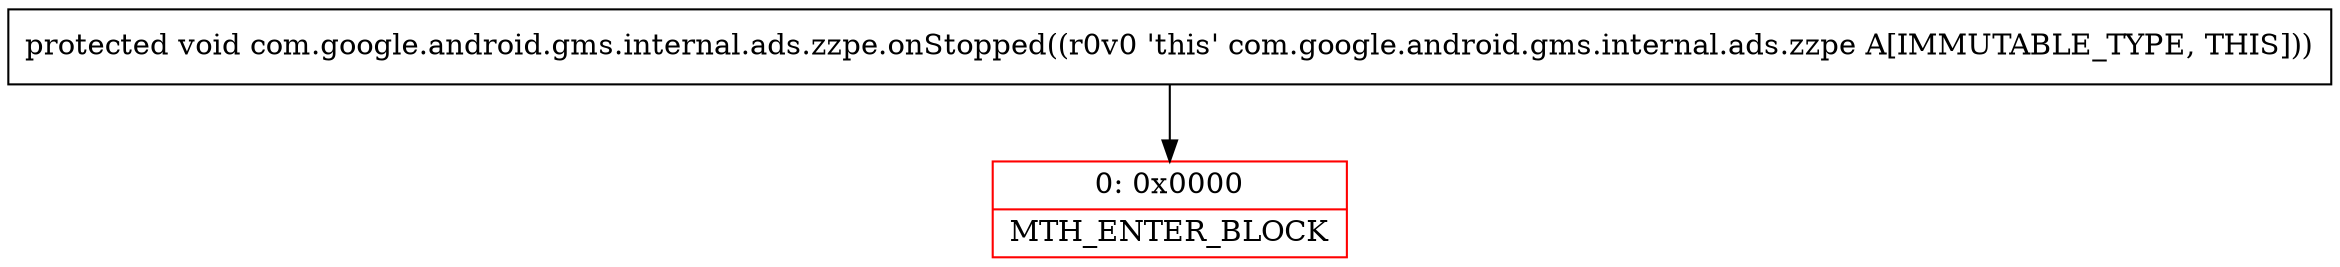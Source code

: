digraph "CFG forcom.google.android.gms.internal.ads.zzpe.onStopped()V" {
subgraph cluster_Region_164259873 {
label = "R(0)";
node [shape=record,color=blue];
}
Node_0 [shape=record,color=red,label="{0\:\ 0x0000|MTH_ENTER_BLOCK\l}"];
MethodNode[shape=record,label="{protected void com.google.android.gms.internal.ads.zzpe.onStopped((r0v0 'this' com.google.android.gms.internal.ads.zzpe A[IMMUTABLE_TYPE, THIS])) }"];
MethodNode -> Node_0;
}

